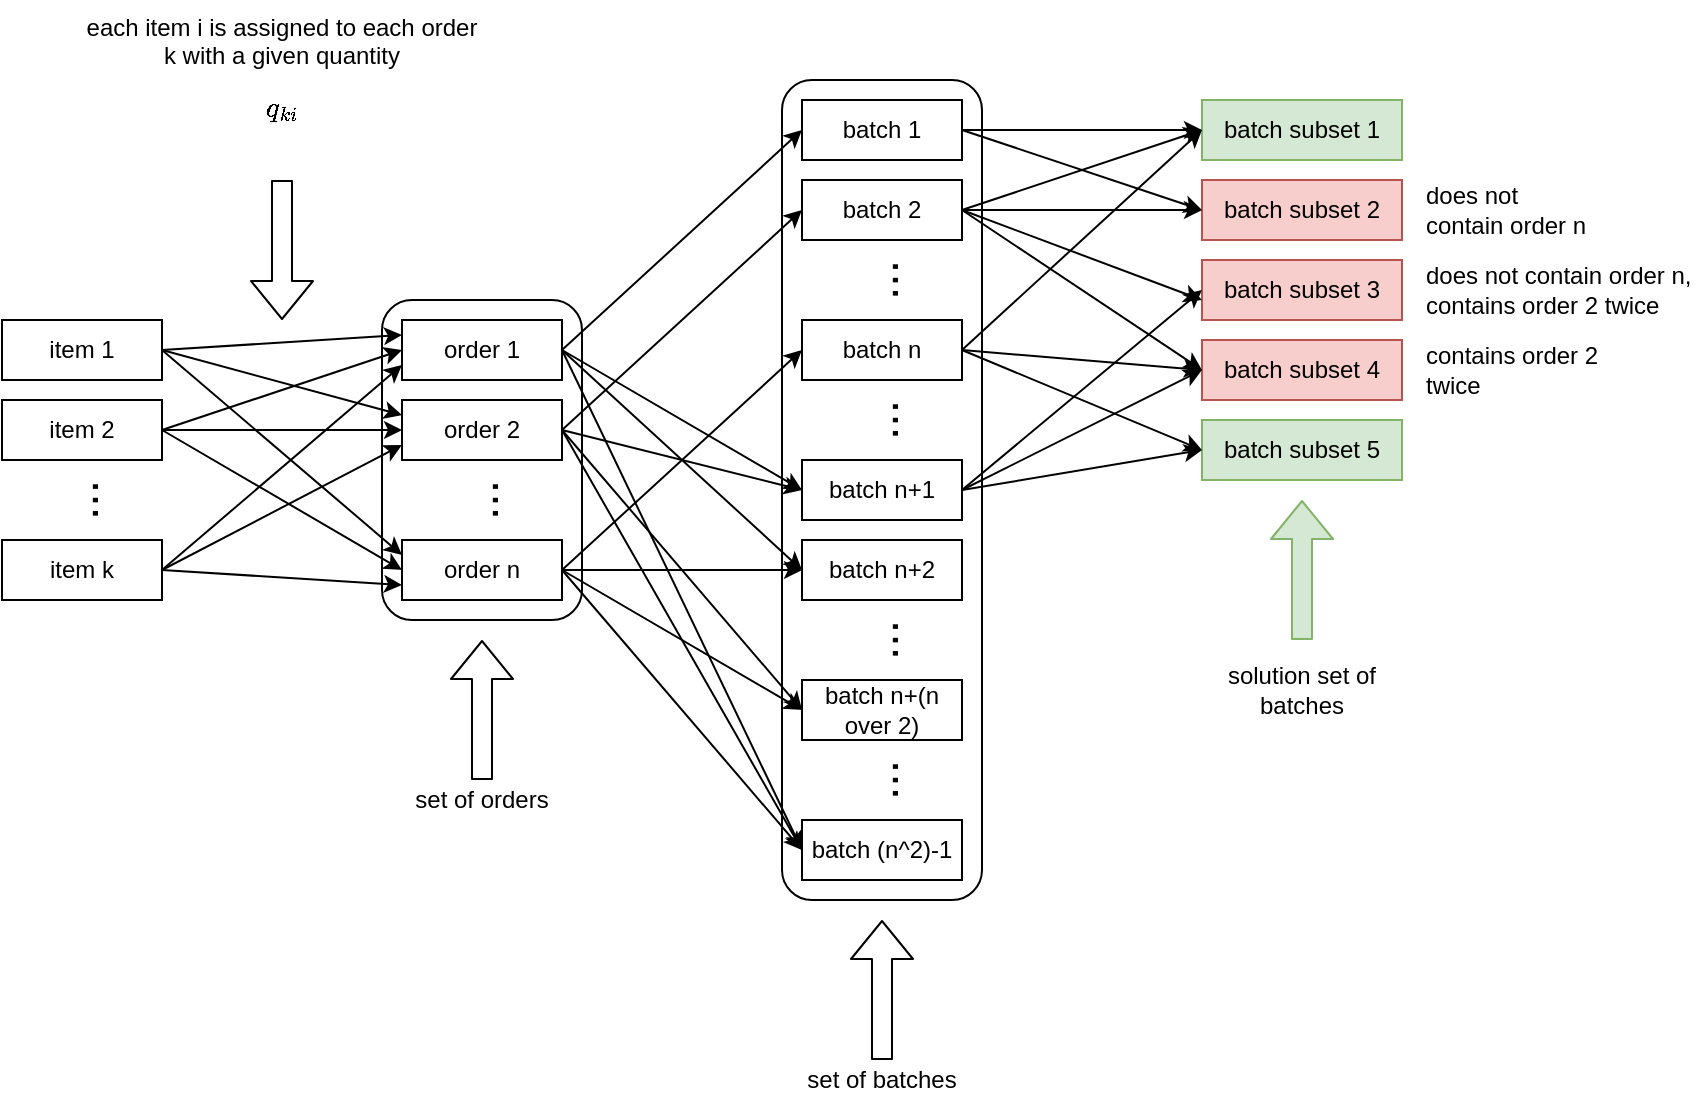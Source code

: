 <mxfile version="13.3.1" type="device"><diagram id="Ks1qE3HFT5K_5HhxqVur" name="Page-1"><mxGraphModel dx="694" dy="541" grid="1" gridSize="10" guides="0" tooltips="1" connect="1" arrows="1" fold="1" page="1" pageScale="1" pageWidth="827" pageHeight="1169" math="1" shadow="0"><root><mxCell id="0"/><mxCell id="1" parent="0"/><mxCell id="THwNc909ZZktVNRgGfb4-77" value="" style="group" vertex="1" connectable="0" parent="1"><mxGeometry x="310" y="230" width="100" height="160" as="geometry"/></mxCell><mxCell id="THwNc909ZZktVNRgGfb4-40" value="" style="rounded=1;whiteSpace=wrap;html=1;fontSize=12;" vertex="1" parent="THwNc909ZZktVNRgGfb4-77"><mxGeometry width="100" height="160" as="geometry"/></mxCell><mxCell id="THwNc909ZZktVNRgGfb4-7" value="order 1" style="rounded=0;whiteSpace=wrap;html=1;" vertex="1" parent="THwNc909ZZktVNRgGfb4-77"><mxGeometry x="10" y="10" width="80" height="30" as="geometry"/></mxCell><mxCell id="THwNc909ZZktVNRgGfb4-8" value="order 2" style="rounded=0;whiteSpace=wrap;html=1;" vertex="1" parent="THwNc909ZZktVNRgGfb4-77"><mxGeometry x="10" y="50" width="80" height="30" as="geometry"/></mxCell><mxCell id="THwNc909ZZktVNRgGfb4-9" value="order n" style="rounded=0;whiteSpace=wrap;html=1;" vertex="1" parent="THwNc909ZZktVNRgGfb4-77"><mxGeometry x="10" y="120" width="80" height="30" as="geometry"/></mxCell><mxCell id="THwNc909ZZktVNRgGfb4-10" value="..." style="text;html=1;strokeColor=none;fillColor=none;align=center;verticalAlign=middle;whiteSpace=wrap;rounded=0;rotation=0;fontSize=24;horizontal=0;" vertex="1" parent="THwNc909ZZktVNRgGfb4-77"><mxGeometry x="10" y="90" width="80" height="20" as="geometry"/></mxCell><mxCell id="THwNc909ZZktVNRgGfb4-78" value="" style="group" vertex="1" connectable="0" parent="1"><mxGeometry x="510" y="120" width="100" height="410" as="geometry"/></mxCell><mxCell id="THwNc909ZZktVNRgGfb4-76" value="" style="rounded=1;whiteSpace=wrap;html=1;fontSize=12;" vertex="1" parent="THwNc909ZZktVNRgGfb4-78"><mxGeometry width="100" height="410" as="geometry"/></mxCell><mxCell id="THwNc909ZZktVNRgGfb4-51" value="batch 1" style="rounded=0;whiteSpace=wrap;html=1;" vertex="1" parent="THwNc909ZZktVNRgGfb4-78"><mxGeometry x="10" y="10" width="80" height="30" as="geometry"/></mxCell><mxCell id="THwNc909ZZktVNRgGfb4-52" value="batch 2" style="rounded=0;whiteSpace=wrap;html=1;" vertex="1" parent="THwNc909ZZktVNRgGfb4-78"><mxGeometry x="10" y="50" width="80" height="30" as="geometry"/></mxCell><mxCell id="THwNc909ZZktVNRgGfb4-53" value="batch n" style="rounded=0;whiteSpace=wrap;html=1;" vertex="1" parent="THwNc909ZZktVNRgGfb4-78"><mxGeometry x="10" y="120" width="80" height="30" as="geometry"/></mxCell><mxCell id="THwNc909ZZktVNRgGfb4-54" value="..." style="text;html=1;strokeColor=none;fillColor=none;align=center;verticalAlign=middle;whiteSpace=wrap;rounded=0;rotation=0;fontSize=24;horizontal=0;" vertex="1" parent="THwNc909ZZktVNRgGfb4-78"><mxGeometry x="10" y="90" width="80" height="20" as="geometry"/></mxCell><mxCell id="THwNc909ZZktVNRgGfb4-55" value="..." style="text;html=1;strokeColor=none;fillColor=none;align=center;verticalAlign=middle;whiteSpace=wrap;rounded=0;rotation=0;fontSize=24;horizontal=0;" vertex="1" parent="THwNc909ZZktVNRgGfb4-78"><mxGeometry x="10" y="160" width="80" height="20" as="geometry"/></mxCell><mxCell id="THwNc909ZZktVNRgGfb4-57" value="batch n+1" style="rounded=0;whiteSpace=wrap;html=1;" vertex="1" parent="THwNc909ZZktVNRgGfb4-78"><mxGeometry x="10" y="190" width="80" height="30" as="geometry"/></mxCell><mxCell id="THwNc909ZZktVNRgGfb4-58" value="batch n+2" style="rounded=0;whiteSpace=wrap;html=1;" vertex="1" parent="THwNc909ZZktVNRgGfb4-78"><mxGeometry x="10" y="230" width="80" height="30" as="geometry"/></mxCell><mxCell id="THwNc909ZZktVNRgGfb4-60" value="..." style="text;html=1;strokeColor=none;fillColor=none;align=center;verticalAlign=middle;whiteSpace=wrap;rounded=0;rotation=0;fontSize=24;horizontal=0;" vertex="1" parent="THwNc909ZZktVNRgGfb4-78"><mxGeometry x="10" y="270" width="80" height="20" as="geometry"/></mxCell><mxCell id="THwNc909ZZktVNRgGfb4-61" value="batch n+(n over 2)" style="rounded=0;whiteSpace=wrap;html=1;" vertex="1" parent="THwNc909ZZktVNRgGfb4-78"><mxGeometry x="10" y="300" width="80" height="30" as="geometry"/></mxCell><mxCell id="THwNc909ZZktVNRgGfb4-62" value="..." style="text;html=1;strokeColor=none;fillColor=none;align=center;verticalAlign=middle;whiteSpace=wrap;rounded=0;rotation=0;fontSize=24;horizontal=0;" vertex="1" parent="THwNc909ZZktVNRgGfb4-78"><mxGeometry x="10" y="340" width="80" height="20" as="geometry"/></mxCell><mxCell id="THwNc909ZZktVNRgGfb4-63" value="batch (n^2)-1" style="rounded=0;whiteSpace=wrap;html=1;" vertex="1" parent="THwNc909ZZktVNRgGfb4-78"><mxGeometry x="10" y="370" width="80" height="30" as="geometry"/></mxCell><mxCell id="THwNc909ZZktVNRgGfb4-29" style="edgeStyle=none;rounded=0;orthogonalLoop=1;jettySize=auto;html=1;exitX=1;exitY=0.5;exitDx=0;exitDy=0;fontSize=12;entryX=0;entryY=0.25;entryDx=0;entryDy=0;" edge="1" parent="1" source="THwNc909ZZktVNRgGfb4-1" target="THwNc909ZZktVNRgGfb4-7"><mxGeometry relative="1" as="geometry"/></mxCell><mxCell id="THwNc909ZZktVNRgGfb4-30" style="edgeStyle=none;rounded=0;orthogonalLoop=1;jettySize=auto;html=1;exitX=1;exitY=0.5;exitDx=0;exitDy=0;entryX=0;entryY=0.25;entryDx=0;entryDy=0;fontSize=12;" edge="1" parent="1" source="THwNc909ZZktVNRgGfb4-1" target="THwNc909ZZktVNRgGfb4-8"><mxGeometry relative="1" as="geometry"/></mxCell><mxCell id="THwNc909ZZktVNRgGfb4-31" style="edgeStyle=none;rounded=0;orthogonalLoop=1;jettySize=auto;html=1;exitX=1;exitY=0.5;exitDx=0;exitDy=0;entryX=0;entryY=0.25;entryDx=0;entryDy=0;fontSize=12;" edge="1" parent="1" source="THwNc909ZZktVNRgGfb4-1" target="THwNc909ZZktVNRgGfb4-9"><mxGeometry relative="1" as="geometry"/></mxCell><mxCell id="THwNc909ZZktVNRgGfb4-1" value="item 1" style="rounded=0;whiteSpace=wrap;html=1;" vertex="1" parent="1"><mxGeometry x="120" y="240" width="80" height="30" as="geometry"/></mxCell><mxCell id="THwNc909ZZktVNRgGfb4-32" style="edgeStyle=none;rounded=0;orthogonalLoop=1;jettySize=auto;html=1;exitX=1;exitY=0.5;exitDx=0;exitDy=0;entryX=0;entryY=0.5;entryDx=0;entryDy=0;fontSize=12;" edge="1" parent="1" source="THwNc909ZZktVNRgGfb4-2" target="THwNc909ZZktVNRgGfb4-7"><mxGeometry relative="1" as="geometry"/></mxCell><mxCell id="THwNc909ZZktVNRgGfb4-33" style="edgeStyle=none;rounded=0;orthogonalLoop=1;jettySize=auto;html=1;exitX=1;exitY=0.5;exitDx=0;exitDy=0;fontSize=12;" edge="1" parent="1" source="THwNc909ZZktVNRgGfb4-2" target="THwNc909ZZktVNRgGfb4-8"><mxGeometry relative="1" as="geometry"/></mxCell><mxCell id="THwNc909ZZktVNRgGfb4-34" style="edgeStyle=none;rounded=0;orthogonalLoop=1;jettySize=auto;html=1;exitX=1;exitY=0.5;exitDx=0;exitDy=0;entryX=0;entryY=0.5;entryDx=0;entryDy=0;fontSize=12;" edge="1" parent="1" source="THwNc909ZZktVNRgGfb4-2" target="THwNc909ZZktVNRgGfb4-9"><mxGeometry relative="1" as="geometry"/></mxCell><mxCell id="THwNc909ZZktVNRgGfb4-2" value="item 2" style="rounded=0;whiteSpace=wrap;html=1;" vertex="1" parent="1"><mxGeometry x="120" y="280" width="80" height="30" as="geometry"/></mxCell><mxCell id="THwNc909ZZktVNRgGfb4-35" style="edgeStyle=none;rounded=0;orthogonalLoop=1;jettySize=auto;html=1;exitX=1;exitY=0.5;exitDx=0;exitDy=0;fontSize=12;entryX=0;entryY=0.75;entryDx=0;entryDy=0;" edge="1" parent="1" source="THwNc909ZZktVNRgGfb4-3" target="THwNc909ZZktVNRgGfb4-7"><mxGeometry relative="1" as="geometry"><mxPoint x="290" y="310.0" as="targetPoint"/></mxGeometry></mxCell><mxCell id="THwNc909ZZktVNRgGfb4-36" style="edgeStyle=none;rounded=0;orthogonalLoop=1;jettySize=auto;html=1;exitX=1;exitY=0.5;exitDx=0;exitDy=0;entryX=0;entryY=0.75;entryDx=0;entryDy=0;fontSize=12;" edge="1" parent="1" source="THwNc909ZZktVNRgGfb4-3" target="THwNc909ZZktVNRgGfb4-8"><mxGeometry relative="1" as="geometry"/></mxCell><mxCell id="THwNc909ZZktVNRgGfb4-37" style="edgeStyle=none;rounded=0;orthogonalLoop=1;jettySize=auto;html=1;exitX=1;exitY=0.5;exitDx=0;exitDy=0;entryX=0;entryY=0.75;entryDx=0;entryDy=0;fontSize=12;" edge="1" parent="1" source="THwNc909ZZktVNRgGfb4-3" target="THwNc909ZZktVNRgGfb4-9"><mxGeometry relative="1" as="geometry"/></mxCell><mxCell id="THwNc909ZZktVNRgGfb4-3" value="item k" style="rounded=0;whiteSpace=wrap;html=1;" vertex="1" parent="1"><mxGeometry x="120" y="350" width="80" height="30" as="geometry"/></mxCell><mxCell id="THwNc909ZZktVNRgGfb4-5" value="..." style="text;html=1;strokeColor=none;fillColor=none;align=center;verticalAlign=middle;whiteSpace=wrap;rounded=0;rotation=0;fontSize=24;horizontal=0;" vertex="1" parent="1"><mxGeometry x="120" y="320" width="80" height="20" as="geometry"/></mxCell><mxCell id="THwNc909ZZktVNRgGfb4-64" style="edgeStyle=none;rounded=0;orthogonalLoop=1;jettySize=auto;html=1;exitX=1;exitY=0.5;exitDx=0;exitDy=0;entryX=0;entryY=0.5;entryDx=0;entryDy=0;fontSize=12;" edge="1" parent="1" source="THwNc909ZZktVNRgGfb4-7" target="THwNc909ZZktVNRgGfb4-51"><mxGeometry relative="1" as="geometry"/></mxCell><mxCell id="THwNc909ZZktVNRgGfb4-67" style="edgeStyle=none;rounded=0;orthogonalLoop=1;jettySize=auto;html=1;exitX=1;exitY=0.5;exitDx=0;exitDy=0;entryX=0;entryY=0.5;entryDx=0;entryDy=0;fontSize=12;" edge="1" parent="1" source="THwNc909ZZktVNRgGfb4-7" target="THwNc909ZZktVNRgGfb4-57"><mxGeometry relative="1" as="geometry"/></mxCell><mxCell id="THwNc909ZZktVNRgGfb4-69" style="edgeStyle=none;rounded=0;orthogonalLoop=1;jettySize=auto;html=1;exitX=1;exitY=0.5;exitDx=0;exitDy=0;entryX=0;entryY=0.5;entryDx=0;entryDy=0;fontSize=12;" edge="1" parent="1" source="THwNc909ZZktVNRgGfb4-7" target="THwNc909ZZktVNRgGfb4-58"><mxGeometry relative="1" as="geometry"/></mxCell><mxCell id="THwNc909ZZktVNRgGfb4-73" style="edgeStyle=none;rounded=0;orthogonalLoop=1;jettySize=auto;html=1;exitX=1;exitY=0.5;exitDx=0;exitDy=0;entryX=0;entryY=0.5;entryDx=0;entryDy=0;fontSize=12;" edge="1" parent="1" source="THwNc909ZZktVNRgGfb4-7" target="THwNc909ZZktVNRgGfb4-63"><mxGeometry relative="1" as="geometry"/></mxCell><mxCell id="THwNc909ZZktVNRgGfb4-65" style="edgeStyle=none;rounded=0;orthogonalLoop=1;jettySize=auto;html=1;exitX=1;exitY=0.5;exitDx=0;exitDy=0;entryX=0;entryY=0.5;entryDx=0;entryDy=0;fontSize=12;" edge="1" parent="1" source="THwNc909ZZktVNRgGfb4-8" target="THwNc909ZZktVNRgGfb4-52"><mxGeometry relative="1" as="geometry"/></mxCell><mxCell id="THwNc909ZZktVNRgGfb4-68" style="edgeStyle=none;rounded=0;orthogonalLoop=1;jettySize=auto;html=1;exitX=1;exitY=0.5;exitDx=0;exitDy=0;entryX=0;entryY=0.5;entryDx=0;entryDy=0;fontSize=12;" edge="1" parent="1" source="THwNc909ZZktVNRgGfb4-8" target="THwNc909ZZktVNRgGfb4-57"><mxGeometry relative="1" as="geometry"/></mxCell><mxCell id="THwNc909ZZktVNRgGfb4-71" style="edgeStyle=none;rounded=0;orthogonalLoop=1;jettySize=auto;html=1;exitX=1;exitY=0.5;exitDx=0;exitDy=0;entryX=0;entryY=0.5;entryDx=0;entryDy=0;fontSize=12;" edge="1" parent="1" source="THwNc909ZZktVNRgGfb4-8" target="THwNc909ZZktVNRgGfb4-61"><mxGeometry relative="1" as="geometry"/></mxCell><mxCell id="THwNc909ZZktVNRgGfb4-74" style="edgeStyle=none;rounded=0;orthogonalLoop=1;jettySize=auto;html=1;exitX=1;exitY=0.5;exitDx=0;exitDy=0;entryX=0;entryY=0.5;entryDx=0;entryDy=0;fontSize=12;" edge="1" parent="1" source="THwNc909ZZktVNRgGfb4-8" target="THwNc909ZZktVNRgGfb4-63"><mxGeometry relative="1" as="geometry"/></mxCell><mxCell id="THwNc909ZZktVNRgGfb4-66" style="edgeStyle=none;rounded=0;orthogonalLoop=1;jettySize=auto;html=1;exitX=1;exitY=0.5;exitDx=0;exitDy=0;entryX=0;entryY=0.5;entryDx=0;entryDy=0;fontSize=12;" edge="1" parent="1" source="THwNc909ZZktVNRgGfb4-9" target="THwNc909ZZktVNRgGfb4-53"><mxGeometry relative="1" as="geometry"/></mxCell><mxCell id="THwNc909ZZktVNRgGfb4-70" style="edgeStyle=none;rounded=0;orthogonalLoop=1;jettySize=auto;html=1;exitX=1;exitY=0.5;exitDx=0;exitDy=0;entryX=0;entryY=0.5;entryDx=0;entryDy=0;fontSize=12;" edge="1" parent="1" source="THwNc909ZZktVNRgGfb4-9" target="THwNc909ZZktVNRgGfb4-58"><mxGeometry relative="1" as="geometry"/></mxCell><mxCell id="THwNc909ZZktVNRgGfb4-72" style="edgeStyle=none;rounded=0;orthogonalLoop=1;jettySize=auto;html=1;exitX=1;exitY=0.5;exitDx=0;exitDy=0;entryX=0;entryY=0.5;entryDx=0;entryDy=0;fontSize=12;" edge="1" parent="1" source="THwNc909ZZktVNRgGfb4-9" target="THwNc909ZZktVNRgGfb4-61"><mxGeometry relative="1" as="geometry"/></mxCell><mxCell id="THwNc909ZZktVNRgGfb4-75" style="edgeStyle=none;rounded=0;orthogonalLoop=1;jettySize=auto;html=1;exitX=1;exitY=0.5;exitDx=0;exitDy=0;entryX=0;entryY=0.5;entryDx=0;entryDy=0;fontSize=12;" edge="1" parent="1" source="THwNc909ZZktVNRgGfb4-9" target="THwNc909ZZktVNRgGfb4-63"><mxGeometry relative="1" as="geometry"/></mxCell><mxCell id="THwNc909ZZktVNRgGfb4-39" value="each item i is assigned to each order k with a given quantity $$q_{ki}$$" style="text;html=1;strokeColor=none;fillColor=none;align=center;verticalAlign=middle;whiteSpace=wrap;rounded=0;fontSize=12;" vertex="1" parent="1"><mxGeometry x="160" y="80" width="200" height="80" as="geometry"/></mxCell><mxCell id="THwNc909ZZktVNRgGfb4-43" value="" style="shape=flexArrow;endArrow=classic;html=1;fontSize=12;" edge="1" parent="1"><mxGeometry width="50" height="50" relative="1" as="geometry"><mxPoint x="260" y="170" as="sourcePoint"/><mxPoint x="260" y="240" as="targetPoint"/></mxGeometry></mxCell><mxCell id="THwNc909ZZktVNRgGfb4-44" value="" style="shape=flexArrow;endArrow=classic;html=1;fontSize=12;" edge="1" parent="1"><mxGeometry width="50" height="50" relative="1" as="geometry"><mxPoint x="360" y="470" as="sourcePoint"/><mxPoint x="360" y="400" as="targetPoint"/></mxGeometry></mxCell><mxCell id="THwNc909ZZktVNRgGfb4-45" value="set of orders" style="text;html=1;strokeColor=none;fillColor=none;align=center;verticalAlign=middle;whiteSpace=wrap;rounded=0;fontSize=12;" vertex="1" parent="1"><mxGeometry x="310" y="470" width="100" height="20" as="geometry"/></mxCell><mxCell id="THwNc909ZZktVNRgGfb4-79" value="" style="shape=flexArrow;endArrow=classic;html=1;fontSize=12;" edge="1" parent="1"><mxGeometry width="50" height="50" relative="1" as="geometry"><mxPoint x="560" y="610.0" as="sourcePoint"/><mxPoint x="560" y="540.0" as="targetPoint"/></mxGeometry></mxCell><mxCell id="THwNc909ZZktVNRgGfb4-80" value="set of batches" style="text;html=1;strokeColor=none;fillColor=none;align=center;verticalAlign=middle;whiteSpace=wrap;rounded=0;fontSize=12;" vertex="1" parent="1"><mxGeometry x="510" y="610" width="100" height="20" as="geometry"/></mxCell><mxCell id="THwNc909ZZktVNRgGfb4-82" value="batch subset 1" style="rounded=0;whiteSpace=wrap;html=1;fillColor=#d5e8d4;strokeColor=#82b366;" vertex="1" parent="1"><mxGeometry x="720" y="130" width="100" height="30" as="geometry"/></mxCell><mxCell id="THwNc909ZZktVNRgGfb4-83" value="batch subset 2" style="rounded=0;whiteSpace=wrap;html=1;fillColor=#f8cecc;strokeColor=#b85450;" vertex="1" parent="1"><mxGeometry x="720" y="170" width="100" height="30" as="geometry"/></mxCell><mxCell id="THwNc909ZZktVNRgGfb4-84" value="batch subset 3" style="rounded=0;whiteSpace=wrap;html=1;fillColor=#f8cecc;strokeColor=#b85450;" vertex="1" parent="1"><mxGeometry x="720" y="210" width="100" height="30" as="geometry"/></mxCell><mxCell id="THwNc909ZZktVNRgGfb4-86" value="batch subset 4" style="rounded=0;whiteSpace=wrap;html=1;fillColor=#f8cecc;strokeColor=#b85450;" vertex="1" parent="1"><mxGeometry x="720" y="250" width="100" height="30" as="geometry"/></mxCell><mxCell id="THwNc909ZZktVNRgGfb4-87" value="batch subset 5" style="rounded=0;whiteSpace=wrap;html=1;fillColor=#d5e8d4;strokeColor=#82b366;" vertex="1" parent="1"><mxGeometry x="720" y="290" width="100" height="30" as="geometry"/></mxCell><mxCell id="THwNc909ZZktVNRgGfb4-89" style="edgeStyle=none;rounded=0;orthogonalLoop=1;jettySize=auto;html=1;exitX=1;exitY=0.5;exitDx=0;exitDy=0;entryX=0;entryY=0.5;entryDx=0;entryDy=0;fontSize=12;" edge="1" parent="1" source="THwNc909ZZktVNRgGfb4-51" target="THwNc909ZZktVNRgGfb4-82"><mxGeometry relative="1" as="geometry"/></mxCell><mxCell id="THwNc909ZZktVNRgGfb4-90" style="edgeStyle=none;rounded=0;orthogonalLoop=1;jettySize=auto;html=1;exitX=1;exitY=0.5;exitDx=0;exitDy=0;entryX=0;entryY=0.5;entryDx=0;entryDy=0;fontSize=12;" edge="1" parent="1" source="THwNc909ZZktVNRgGfb4-52" target="THwNc909ZZktVNRgGfb4-82"><mxGeometry relative="1" as="geometry"/></mxCell><mxCell id="THwNc909ZZktVNRgGfb4-91" style="edgeStyle=none;rounded=0;orthogonalLoop=1;jettySize=auto;html=1;exitX=1;exitY=0.5;exitDx=0;exitDy=0;entryX=0;entryY=0.5;entryDx=0;entryDy=0;fontSize=12;" edge="1" parent="1" source="THwNc909ZZktVNRgGfb4-53" target="THwNc909ZZktVNRgGfb4-82"><mxGeometry relative="1" as="geometry"/></mxCell><mxCell id="THwNc909ZZktVNRgGfb4-92" style="edgeStyle=none;rounded=0;orthogonalLoop=1;jettySize=auto;html=1;exitX=1;exitY=0.5;exitDx=0;exitDy=0;entryX=0;entryY=0.5;entryDx=0;entryDy=0;fontSize=12;" edge="1" parent="1" source="THwNc909ZZktVNRgGfb4-51" target="THwNc909ZZktVNRgGfb4-83"><mxGeometry relative="1" as="geometry"/></mxCell><mxCell id="THwNc909ZZktVNRgGfb4-93" style="edgeStyle=none;rounded=0;orthogonalLoop=1;jettySize=auto;html=1;exitX=1;exitY=0.5;exitDx=0;exitDy=0;entryX=0;entryY=0.5;entryDx=0;entryDy=0;fontSize=12;" edge="1" parent="1" source="THwNc909ZZktVNRgGfb4-52" target="THwNc909ZZktVNRgGfb4-83"><mxGeometry relative="1" as="geometry"/></mxCell><mxCell id="THwNc909ZZktVNRgGfb4-94" style="edgeStyle=none;rounded=0;orthogonalLoop=1;jettySize=auto;html=1;exitX=1;exitY=0.5;exitDx=0;exitDy=0;entryX=0;entryY=0.5;entryDx=0;entryDy=0;fontSize=12;" edge="1" parent="1" source="THwNc909ZZktVNRgGfb4-57" target="THwNc909ZZktVNRgGfb4-87"><mxGeometry relative="1" as="geometry"/></mxCell><mxCell id="THwNc909ZZktVNRgGfb4-95" style="edgeStyle=none;rounded=0;orthogonalLoop=1;jettySize=auto;html=1;exitX=1;exitY=0.5;exitDx=0;exitDy=0;entryX=0;entryY=0.5;entryDx=0;entryDy=0;fontSize=12;" edge="1" parent="1" source="THwNc909ZZktVNRgGfb4-53" target="THwNc909ZZktVNRgGfb4-87"><mxGeometry relative="1" as="geometry"/></mxCell><mxCell id="THwNc909ZZktVNRgGfb4-96" style="edgeStyle=none;rounded=0;orthogonalLoop=1;jettySize=auto;html=1;exitX=1;exitY=0.5;exitDx=0;exitDy=0;entryX=0;entryY=0.5;entryDx=0;entryDy=0;fontSize=12;" edge="1" parent="1" source="THwNc909ZZktVNRgGfb4-57" target="THwNc909ZZktVNRgGfb4-84"><mxGeometry relative="1" as="geometry"/></mxCell><mxCell id="THwNc909ZZktVNRgGfb4-97" style="edgeStyle=none;rounded=0;orthogonalLoop=1;jettySize=auto;html=1;exitX=1;exitY=0.5;exitDx=0;exitDy=0;fontSize=12;" edge="1" parent="1" source="THwNc909ZZktVNRgGfb4-52"><mxGeometry relative="1" as="geometry"><mxPoint x="720.0" y="230" as="targetPoint"/></mxGeometry></mxCell><mxCell id="THwNc909ZZktVNRgGfb4-98" style="edgeStyle=none;rounded=0;orthogonalLoop=1;jettySize=auto;html=1;exitX=1;exitY=0.5;exitDx=0;exitDy=0;entryX=0;entryY=0.5;entryDx=0;entryDy=0;fontSize=12;" edge="1" parent="1" source="THwNc909ZZktVNRgGfb4-52" target="THwNc909ZZktVNRgGfb4-86"><mxGeometry relative="1" as="geometry"/></mxCell><mxCell id="THwNc909ZZktVNRgGfb4-99" style="edgeStyle=none;rounded=0;orthogonalLoop=1;jettySize=auto;html=1;exitX=1;exitY=0.5;exitDx=0;exitDy=0;fontSize=12;entryX=0;entryY=0.5;entryDx=0;entryDy=0;" edge="1" parent="1" source="THwNc909ZZktVNRgGfb4-53" target="THwNc909ZZktVNRgGfb4-86"><mxGeometry relative="1" as="geometry"><mxPoint x="680" y="262" as="targetPoint"/></mxGeometry></mxCell><mxCell id="THwNc909ZZktVNRgGfb4-100" style="edgeStyle=none;rounded=0;orthogonalLoop=1;jettySize=auto;html=1;exitX=1;exitY=0.5;exitDx=0;exitDy=0;entryX=0;entryY=0.5;entryDx=0;entryDy=0;fontSize=12;" edge="1" parent="1" source="THwNc909ZZktVNRgGfb4-57" target="THwNc909ZZktVNRgGfb4-86"><mxGeometry relative="1" as="geometry"/></mxCell><mxCell id="THwNc909ZZktVNRgGfb4-102" value="does not contain order n" style="text;html=1;strokeColor=none;fillColor=none;align=left;verticalAlign=middle;whiteSpace=wrap;rounded=0;" vertex="1" parent="1"><mxGeometry x="830" y="170" width="90" height="30" as="geometry"/></mxCell><mxCell id="THwNc909ZZktVNRgGfb4-103" value="does not contain order n, contains order 2 twice" style="text;html=1;strokeColor=none;fillColor=none;align=left;verticalAlign=middle;whiteSpace=wrap;rounded=0;" vertex="1" parent="1"><mxGeometry x="830" y="210" width="140" height="30" as="geometry"/></mxCell><mxCell id="THwNc909ZZktVNRgGfb4-104" value="contains order 2 twice" style="text;html=1;strokeColor=none;fillColor=none;align=left;verticalAlign=middle;whiteSpace=wrap;rounded=0;" vertex="1" parent="1"><mxGeometry x="830" y="250" width="90" height="30" as="geometry"/></mxCell><mxCell id="THwNc909ZZktVNRgGfb4-105" value="" style="shape=flexArrow;endArrow=classic;html=1;fontSize=12;fillColor=#d5e8d4;strokeColor=#82b366;" edge="1" parent="1"><mxGeometry width="50" height="50" relative="1" as="geometry"><mxPoint x="770" y="400" as="sourcePoint"/><mxPoint x="770" y="330" as="targetPoint"/></mxGeometry></mxCell><mxCell id="THwNc909ZZktVNRgGfb4-106" value="solution set of batches" style="text;html=1;strokeColor=none;fillColor=none;align=center;verticalAlign=middle;whiteSpace=wrap;rounded=0;fontSize=12;" vertex="1" parent="1"><mxGeometry x="720" y="410" width="100" height="30" as="geometry"/></mxCell></root></mxGraphModel></diagram></mxfile>